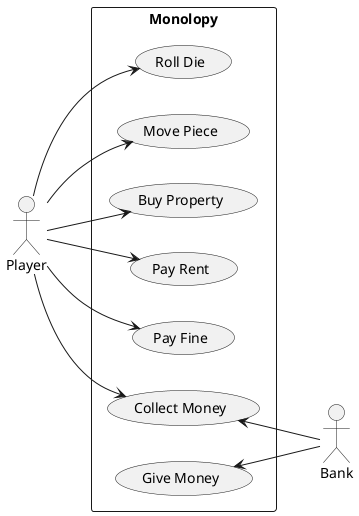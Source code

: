 @startuml use_case_diagram
left to right direction
actor "Player" as P
actor "Bank" as B

rectangle Monolopy {
    usecase "Roll Die" as rd
    usecase "Move Piece" as mp
    usecase "Buy Property" as bp
    usecase "Pay Rent" as pr
    usecase "Pay Fine" as pf
    usecase "Collect Money" as cm
    usecase "Give Money" as gm
}
P --> rd
P --> mp
P --> bp
P --> pr
P --> pf
P --> cm
cm <-- B
gm <-- B
@enduml